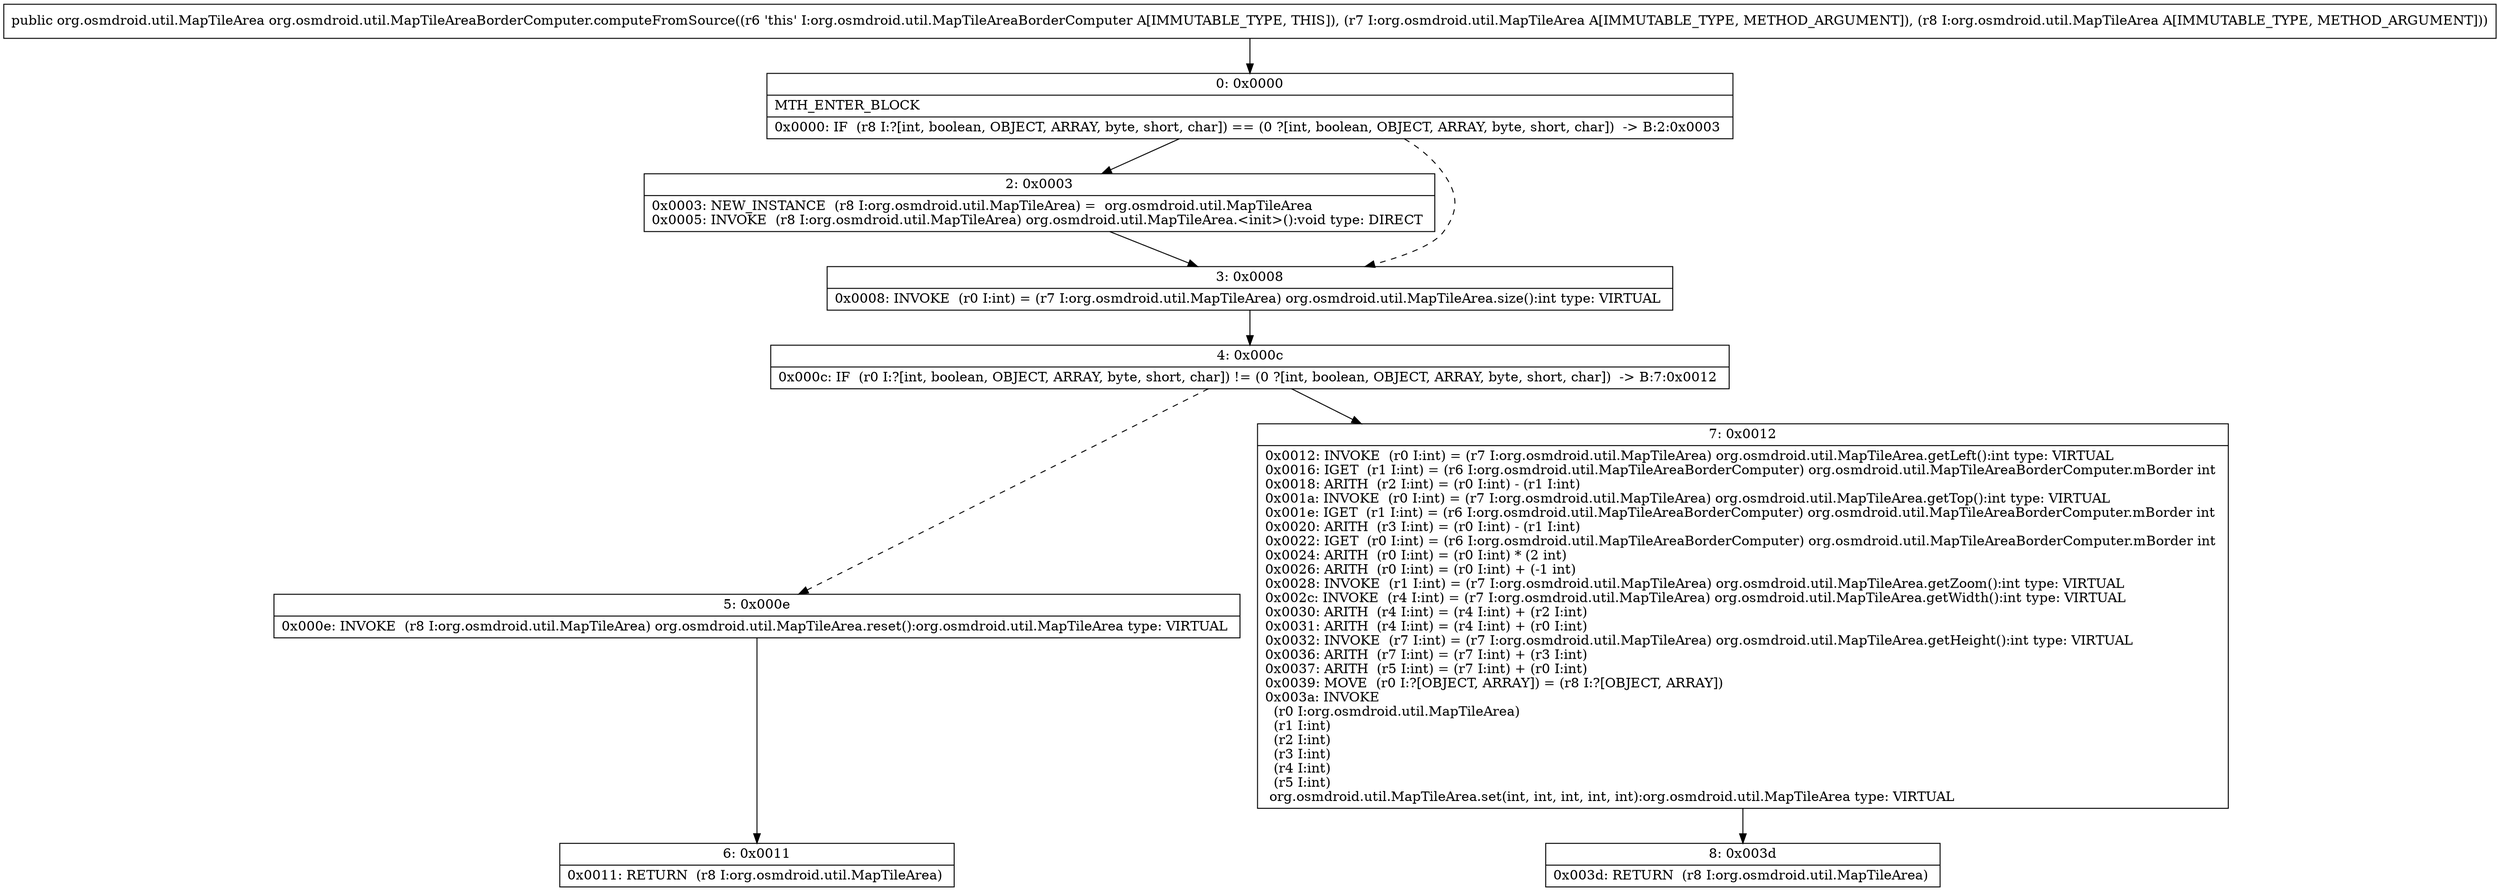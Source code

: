 digraph "CFG fororg.osmdroid.util.MapTileAreaBorderComputer.computeFromSource(Lorg\/osmdroid\/util\/MapTileArea;Lorg\/osmdroid\/util\/MapTileArea;)Lorg\/osmdroid\/util\/MapTileArea;" {
Node_0 [shape=record,label="{0\:\ 0x0000|MTH_ENTER_BLOCK\l|0x0000: IF  (r8 I:?[int, boolean, OBJECT, ARRAY, byte, short, char]) == (0 ?[int, boolean, OBJECT, ARRAY, byte, short, char])  \-\> B:2:0x0003 \l}"];
Node_2 [shape=record,label="{2\:\ 0x0003|0x0003: NEW_INSTANCE  (r8 I:org.osmdroid.util.MapTileArea) =  org.osmdroid.util.MapTileArea \l0x0005: INVOKE  (r8 I:org.osmdroid.util.MapTileArea) org.osmdroid.util.MapTileArea.\<init\>():void type: DIRECT \l}"];
Node_3 [shape=record,label="{3\:\ 0x0008|0x0008: INVOKE  (r0 I:int) = (r7 I:org.osmdroid.util.MapTileArea) org.osmdroid.util.MapTileArea.size():int type: VIRTUAL \l}"];
Node_4 [shape=record,label="{4\:\ 0x000c|0x000c: IF  (r0 I:?[int, boolean, OBJECT, ARRAY, byte, short, char]) != (0 ?[int, boolean, OBJECT, ARRAY, byte, short, char])  \-\> B:7:0x0012 \l}"];
Node_5 [shape=record,label="{5\:\ 0x000e|0x000e: INVOKE  (r8 I:org.osmdroid.util.MapTileArea) org.osmdroid.util.MapTileArea.reset():org.osmdroid.util.MapTileArea type: VIRTUAL \l}"];
Node_6 [shape=record,label="{6\:\ 0x0011|0x0011: RETURN  (r8 I:org.osmdroid.util.MapTileArea) \l}"];
Node_7 [shape=record,label="{7\:\ 0x0012|0x0012: INVOKE  (r0 I:int) = (r7 I:org.osmdroid.util.MapTileArea) org.osmdroid.util.MapTileArea.getLeft():int type: VIRTUAL \l0x0016: IGET  (r1 I:int) = (r6 I:org.osmdroid.util.MapTileAreaBorderComputer) org.osmdroid.util.MapTileAreaBorderComputer.mBorder int \l0x0018: ARITH  (r2 I:int) = (r0 I:int) \- (r1 I:int) \l0x001a: INVOKE  (r0 I:int) = (r7 I:org.osmdroid.util.MapTileArea) org.osmdroid.util.MapTileArea.getTop():int type: VIRTUAL \l0x001e: IGET  (r1 I:int) = (r6 I:org.osmdroid.util.MapTileAreaBorderComputer) org.osmdroid.util.MapTileAreaBorderComputer.mBorder int \l0x0020: ARITH  (r3 I:int) = (r0 I:int) \- (r1 I:int) \l0x0022: IGET  (r0 I:int) = (r6 I:org.osmdroid.util.MapTileAreaBorderComputer) org.osmdroid.util.MapTileAreaBorderComputer.mBorder int \l0x0024: ARITH  (r0 I:int) = (r0 I:int) * (2 int) \l0x0026: ARITH  (r0 I:int) = (r0 I:int) + (\-1 int) \l0x0028: INVOKE  (r1 I:int) = (r7 I:org.osmdroid.util.MapTileArea) org.osmdroid.util.MapTileArea.getZoom():int type: VIRTUAL \l0x002c: INVOKE  (r4 I:int) = (r7 I:org.osmdroid.util.MapTileArea) org.osmdroid.util.MapTileArea.getWidth():int type: VIRTUAL \l0x0030: ARITH  (r4 I:int) = (r4 I:int) + (r2 I:int) \l0x0031: ARITH  (r4 I:int) = (r4 I:int) + (r0 I:int) \l0x0032: INVOKE  (r7 I:int) = (r7 I:org.osmdroid.util.MapTileArea) org.osmdroid.util.MapTileArea.getHeight():int type: VIRTUAL \l0x0036: ARITH  (r7 I:int) = (r7 I:int) + (r3 I:int) \l0x0037: ARITH  (r5 I:int) = (r7 I:int) + (r0 I:int) \l0x0039: MOVE  (r0 I:?[OBJECT, ARRAY]) = (r8 I:?[OBJECT, ARRAY]) \l0x003a: INVOKE  \l  (r0 I:org.osmdroid.util.MapTileArea)\l  (r1 I:int)\l  (r2 I:int)\l  (r3 I:int)\l  (r4 I:int)\l  (r5 I:int)\l org.osmdroid.util.MapTileArea.set(int, int, int, int, int):org.osmdroid.util.MapTileArea type: VIRTUAL \l}"];
Node_8 [shape=record,label="{8\:\ 0x003d|0x003d: RETURN  (r8 I:org.osmdroid.util.MapTileArea) \l}"];
MethodNode[shape=record,label="{public org.osmdroid.util.MapTileArea org.osmdroid.util.MapTileAreaBorderComputer.computeFromSource((r6 'this' I:org.osmdroid.util.MapTileAreaBorderComputer A[IMMUTABLE_TYPE, THIS]), (r7 I:org.osmdroid.util.MapTileArea A[IMMUTABLE_TYPE, METHOD_ARGUMENT]), (r8 I:org.osmdroid.util.MapTileArea A[IMMUTABLE_TYPE, METHOD_ARGUMENT])) }"];
MethodNode -> Node_0;
Node_0 -> Node_2;
Node_0 -> Node_3[style=dashed];
Node_2 -> Node_3;
Node_3 -> Node_4;
Node_4 -> Node_5[style=dashed];
Node_4 -> Node_7;
Node_5 -> Node_6;
Node_7 -> Node_8;
}

